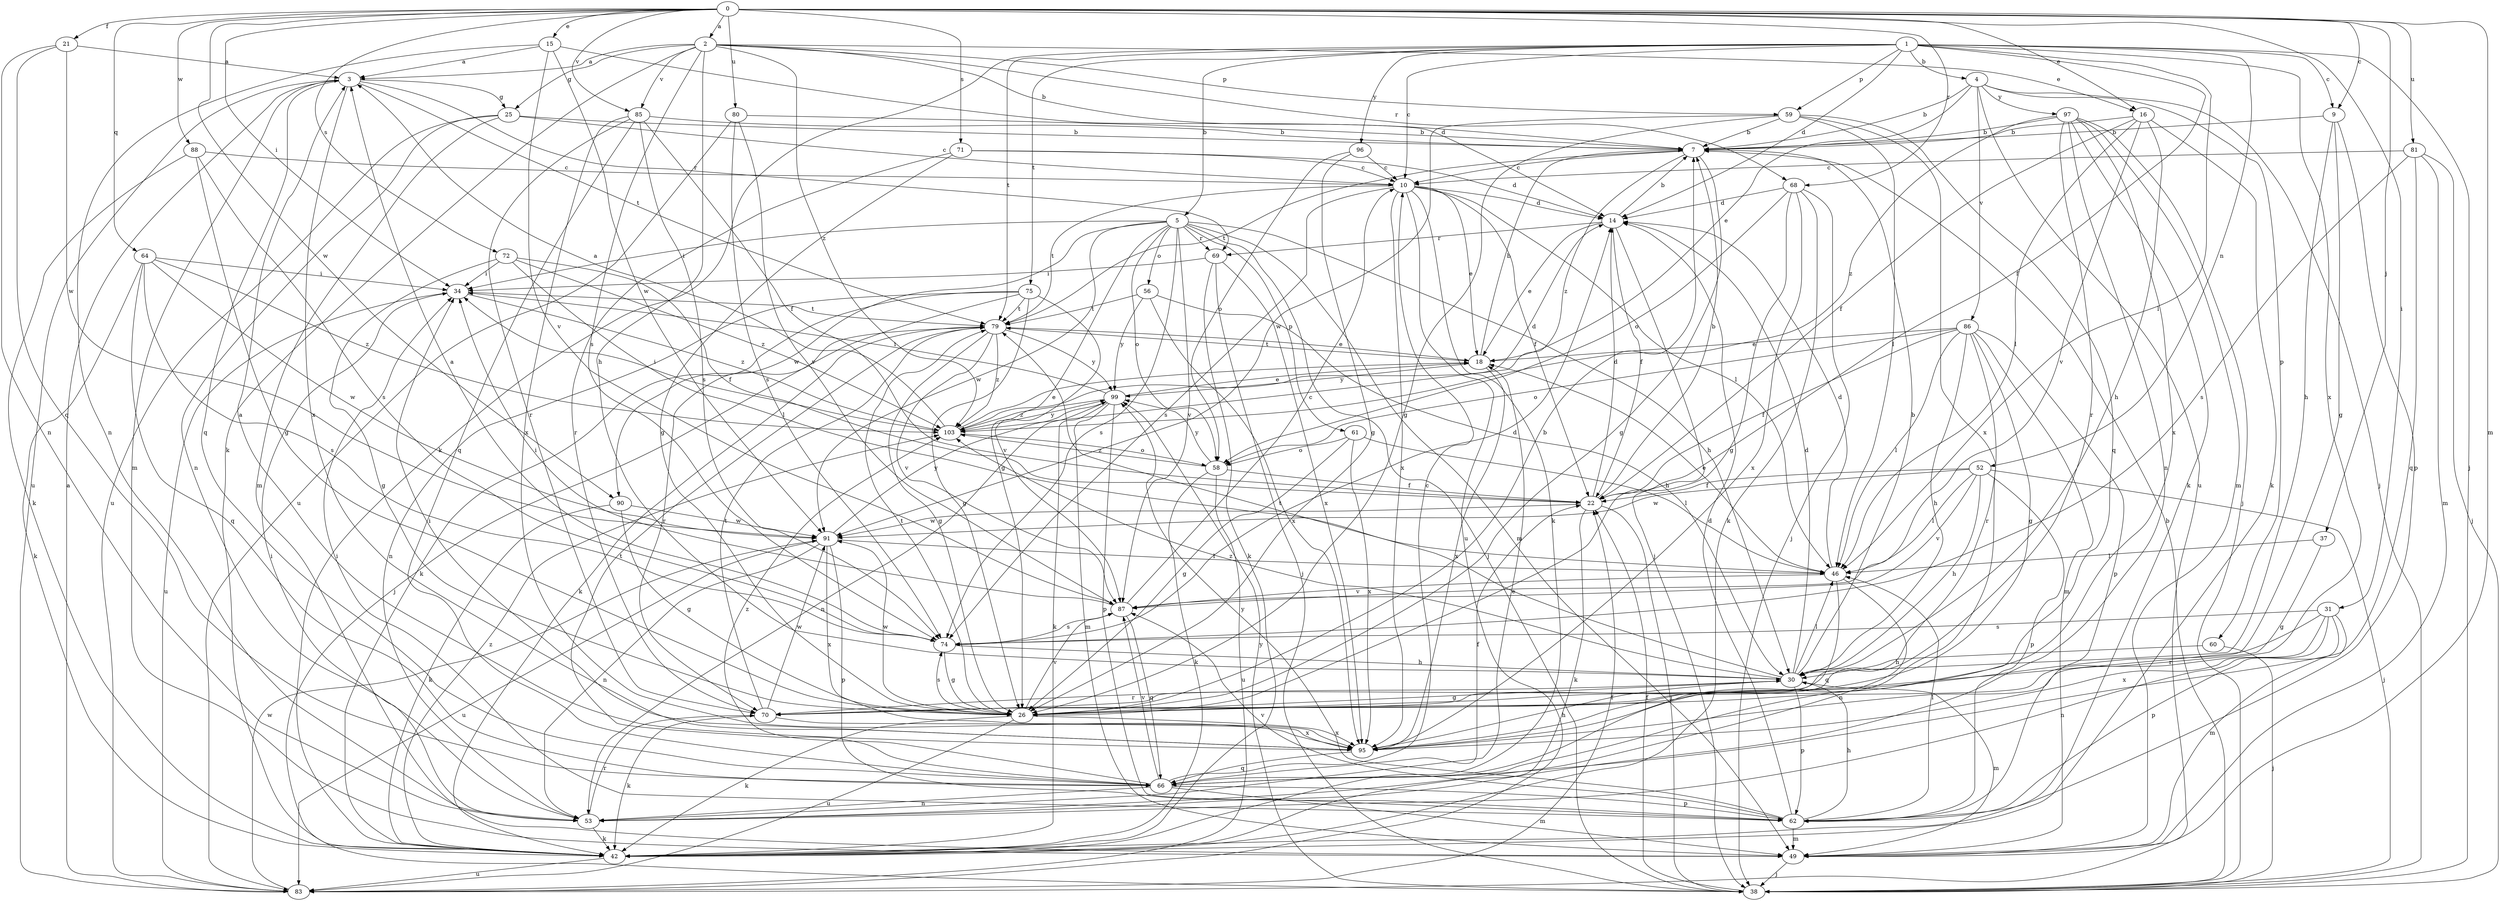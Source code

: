 strict digraph  {
0;
1;
2;
3;
4;
5;
7;
9;
10;
14;
15;
16;
18;
21;
22;
25;
26;
30;
31;
34;
37;
38;
42;
46;
49;
52;
53;
56;
58;
59;
60;
61;
62;
64;
66;
68;
69;
70;
71;
72;
74;
75;
79;
80;
81;
83;
85;
86;
87;
88;
90;
91;
95;
96;
97;
99;
103;
0 -> 2  [label=a];
0 -> 9  [label=c];
0 -> 15  [label=e];
0 -> 16  [label=e];
0 -> 21  [label=f];
0 -> 31  [label=i];
0 -> 34  [label=i];
0 -> 37  [label=j];
0 -> 49  [label=m];
0 -> 64  [label=q];
0 -> 68  [label=r];
0 -> 71  [label=s];
0 -> 72  [label=s];
0 -> 80  [label=u];
0 -> 81  [label=u];
0 -> 85  [label=v];
0 -> 88  [label=w];
0 -> 90  [label=w];
1 -> 4  [label=b];
1 -> 5  [label=b];
1 -> 9  [label=c];
1 -> 10  [label=c];
1 -> 14  [label=d];
1 -> 22  [label=f];
1 -> 38  [label=j];
1 -> 42  [label=k];
1 -> 46  [label=l];
1 -> 52  [label=n];
1 -> 59  [label=p];
1 -> 75  [label=t];
1 -> 79  [label=t];
1 -> 95  [label=x];
1 -> 96  [label=y];
2 -> 3  [label=a];
2 -> 7  [label=b];
2 -> 16  [label=e];
2 -> 25  [label=g];
2 -> 30  [label=h];
2 -> 42  [label=k];
2 -> 59  [label=p];
2 -> 68  [label=r];
2 -> 74  [label=s];
2 -> 85  [label=v];
2 -> 103  [label=z];
3 -> 25  [label=g];
3 -> 49  [label=m];
3 -> 66  [label=q];
3 -> 69  [label=r];
3 -> 79  [label=t];
3 -> 83  [label=u];
3 -> 95  [label=x];
4 -> 7  [label=b];
4 -> 18  [label=e];
4 -> 38  [label=j];
4 -> 60  [label=p];
4 -> 83  [label=u];
4 -> 86  [label=v];
4 -> 97  [label=y];
5 -> 26  [label=g];
5 -> 30  [label=h];
5 -> 34  [label=i];
5 -> 38  [label=j];
5 -> 49  [label=m];
5 -> 56  [label=o];
5 -> 58  [label=o];
5 -> 61  [label=p];
5 -> 69  [label=r];
5 -> 74  [label=s];
5 -> 87  [label=v];
5 -> 90  [label=w];
5 -> 91  [label=w];
7 -> 10  [label=c];
7 -> 26  [label=g];
7 -> 79  [label=t];
7 -> 103  [label=z];
9 -> 7  [label=b];
9 -> 26  [label=g];
9 -> 30  [label=h];
9 -> 62  [label=p];
10 -> 14  [label=d];
10 -> 18  [label=e];
10 -> 22  [label=f];
10 -> 42  [label=k];
10 -> 46  [label=l];
10 -> 74  [label=s];
10 -> 79  [label=t];
10 -> 83  [label=u];
10 -> 95  [label=x];
14 -> 7  [label=b];
14 -> 18  [label=e];
14 -> 22  [label=f];
14 -> 38  [label=j];
14 -> 69  [label=r];
15 -> 3  [label=a];
15 -> 14  [label=d];
15 -> 53  [label=n];
15 -> 87  [label=v];
15 -> 91  [label=w];
16 -> 7  [label=b];
16 -> 22  [label=f];
16 -> 30  [label=h];
16 -> 42  [label=k];
16 -> 46  [label=l];
16 -> 87  [label=v];
18 -> 7  [label=b];
18 -> 79  [label=t];
18 -> 95  [label=x];
18 -> 99  [label=y];
21 -> 3  [label=a];
21 -> 53  [label=n];
21 -> 66  [label=q];
21 -> 91  [label=w];
22 -> 7  [label=b];
22 -> 14  [label=d];
22 -> 38  [label=j];
22 -> 42  [label=k];
22 -> 91  [label=w];
25 -> 7  [label=b];
25 -> 10  [label=c];
25 -> 49  [label=m];
25 -> 53  [label=n];
25 -> 83  [label=u];
26 -> 7  [label=b];
26 -> 42  [label=k];
26 -> 74  [label=s];
26 -> 79  [label=t];
26 -> 83  [label=u];
26 -> 87  [label=v];
26 -> 91  [label=w];
26 -> 95  [label=x];
30 -> 7  [label=b];
30 -> 14  [label=d];
30 -> 26  [label=g];
30 -> 46  [label=l];
30 -> 49  [label=m];
30 -> 62  [label=p];
30 -> 70  [label=r];
30 -> 79  [label=t];
30 -> 103  [label=z];
31 -> 49  [label=m];
31 -> 53  [label=n];
31 -> 62  [label=p];
31 -> 70  [label=r];
31 -> 74  [label=s];
31 -> 95  [label=x];
34 -> 79  [label=t];
34 -> 83  [label=u];
34 -> 103  [label=z];
37 -> 26  [label=g];
37 -> 46  [label=l];
38 -> 7  [label=b];
38 -> 22  [label=f];
38 -> 99  [label=y];
42 -> 83  [label=u];
42 -> 103  [label=z];
46 -> 14  [label=d];
46 -> 18  [label=e];
46 -> 53  [label=n];
46 -> 66  [label=q];
46 -> 87  [label=v];
49 -> 38  [label=j];
52 -> 22  [label=f];
52 -> 30  [label=h];
52 -> 38  [label=j];
52 -> 46  [label=l];
52 -> 62  [label=p];
52 -> 87  [label=v];
52 -> 91  [label=w];
53 -> 18  [label=e];
53 -> 34  [label=i];
53 -> 42  [label=k];
53 -> 70  [label=r];
56 -> 30  [label=h];
56 -> 79  [label=t];
56 -> 95  [label=x];
56 -> 99  [label=y];
58 -> 22  [label=f];
58 -> 42  [label=k];
58 -> 83  [label=u];
58 -> 99  [label=y];
58 -> 103  [label=z];
59 -> 7  [label=b];
59 -> 26  [label=g];
59 -> 46  [label=l];
59 -> 66  [label=q];
59 -> 91  [label=w];
59 -> 95  [label=x];
60 -> 30  [label=h];
60 -> 38  [label=j];
61 -> 26  [label=g];
61 -> 46  [label=l];
61 -> 58  [label=o];
61 -> 95  [label=x];
62 -> 14  [label=d];
62 -> 30  [label=h];
62 -> 34  [label=i];
62 -> 46  [label=l];
62 -> 49  [label=m];
62 -> 87  [label=v];
62 -> 99  [label=y];
64 -> 34  [label=i];
64 -> 42  [label=k];
64 -> 66  [label=q];
64 -> 74  [label=s];
64 -> 91  [label=w];
64 -> 103  [label=z];
66 -> 10  [label=c];
66 -> 22  [label=f];
66 -> 49  [label=m];
66 -> 53  [label=n];
66 -> 62  [label=p];
66 -> 79  [label=t];
66 -> 87  [label=v];
66 -> 103  [label=z];
68 -> 14  [label=d];
68 -> 26  [label=g];
68 -> 38  [label=j];
68 -> 42  [label=k];
68 -> 58  [label=o];
68 -> 95  [label=x];
69 -> 34  [label=i];
69 -> 38  [label=j];
69 -> 42  [label=k];
69 -> 95  [label=x];
70 -> 42  [label=k];
70 -> 79  [label=t];
70 -> 91  [label=w];
70 -> 95  [label=x];
71 -> 10  [label=c];
71 -> 14  [label=d];
71 -> 26  [label=g];
71 -> 70  [label=r];
72 -> 22  [label=f];
72 -> 26  [label=g];
72 -> 34  [label=i];
72 -> 46  [label=l];
72 -> 103  [label=z];
74 -> 3  [label=a];
74 -> 14  [label=d];
74 -> 26  [label=g];
74 -> 30  [label=h];
75 -> 26  [label=g];
75 -> 38  [label=j];
75 -> 42  [label=k];
75 -> 53  [label=n];
75 -> 79  [label=t];
75 -> 87  [label=v];
79 -> 18  [label=e];
79 -> 26  [label=g];
79 -> 42  [label=k];
79 -> 70  [label=r];
79 -> 87  [label=v];
79 -> 99  [label=y];
79 -> 103  [label=z];
80 -> 7  [label=b];
80 -> 74  [label=s];
80 -> 83  [label=u];
80 -> 87  [label=v];
81 -> 10  [label=c];
81 -> 38  [label=j];
81 -> 49  [label=m];
81 -> 66  [label=q];
81 -> 74  [label=s];
83 -> 3  [label=a];
83 -> 22  [label=f];
83 -> 91  [label=w];
85 -> 7  [label=b];
85 -> 22  [label=f];
85 -> 66  [label=q];
85 -> 70  [label=r];
85 -> 74  [label=s];
85 -> 95  [label=x];
86 -> 18  [label=e];
86 -> 22  [label=f];
86 -> 26  [label=g];
86 -> 30  [label=h];
86 -> 46  [label=l];
86 -> 49  [label=m];
86 -> 58  [label=o];
86 -> 62  [label=p];
86 -> 70  [label=r];
87 -> 10  [label=c];
87 -> 34  [label=i];
87 -> 66  [label=q];
87 -> 74  [label=s];
88 -> 10  [label=c];
88 -> 26  [label=g];
88 -> 42  [label=k];
88 -> 74  [label=s];
90 -> 26  [label=g];
90 -> 42  [label=k];
90 -> 91  [label=w];
91 -> 46  [label=l];
91 -> 53  [label=n];
91 -> 62  [label=p];
91 -> 83  [label=u];
91 -> 95  [label=x];
91 -> 99  [label=y];
95 -> 3  [label=a];
95 -> 30  [label=h];
95 -> 34  [label=i];
95 -> 66  [label=q];
96 -> 10  [label=c];
96 -> 26  [label=g];
96 -> 58  [label=o];
97 -> 7  [label=b];
97 -> 38  [label=j];
97 -> 42  [label=k];
97 -> 49  [label=m];
97 -> 53  [label=n];
97 -> 70  [label=r];
97 -> 95  [label=x];
97 -> 103  [label=z];
99 -> 18  [label=e];
99 -> 34  [label=i];
99 -> 42  [label=k];
99 -> 49  [label=m];
99 -> 53  [label=n];
99 -> 62  [label=p];
99 -> 103  [label=z];
103 -> 3  [label=a];
103 -> 14  [label=d];
103 -> 18  [label=e];
103 -> 34  [label=i];
103 -> 58  [label=o];
103 -> 99  [label=y];
}
